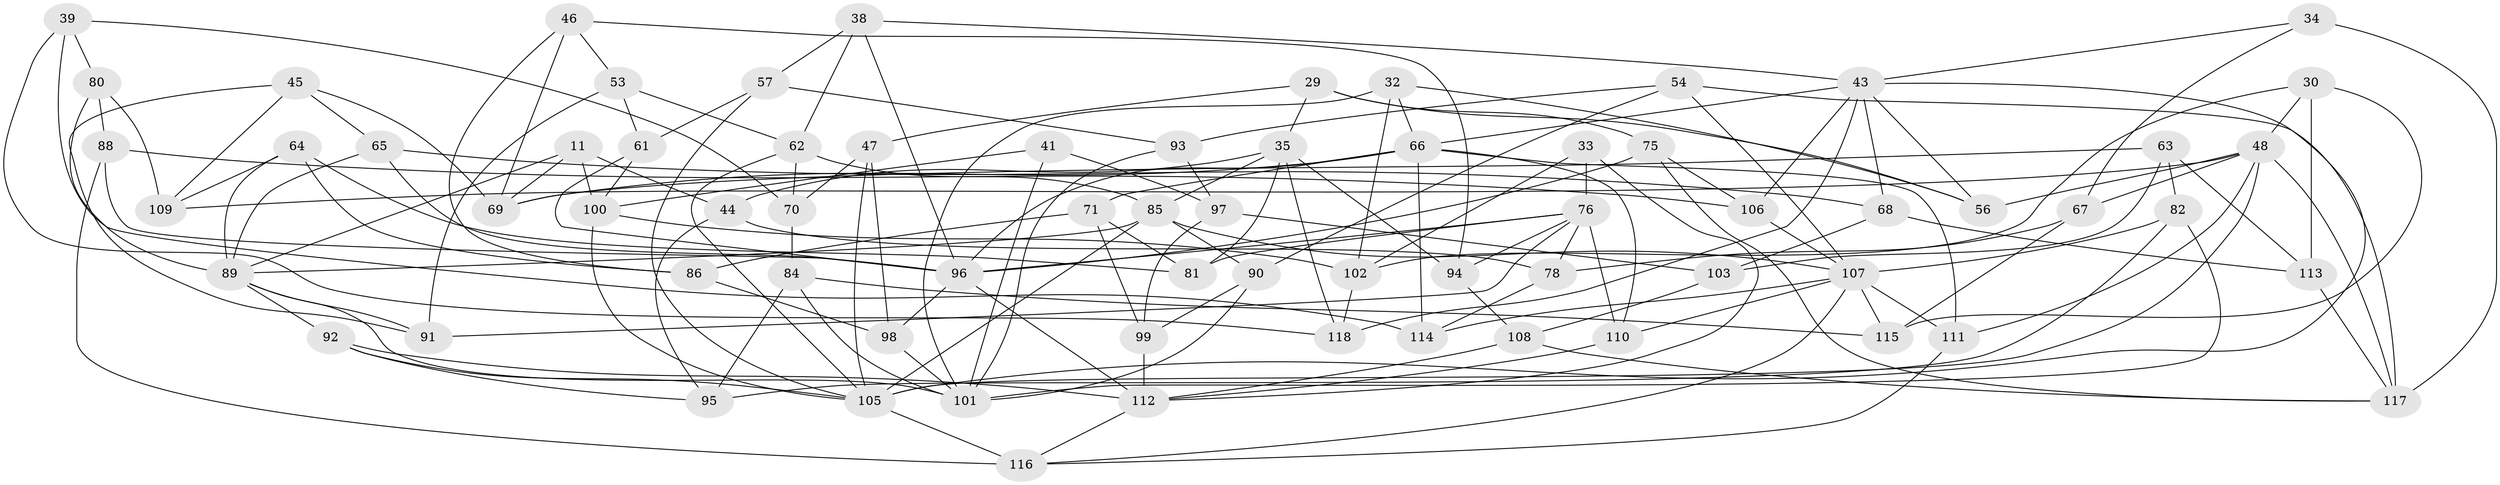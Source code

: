 // original degree distribution, {4: 1.0}
// Generated by graph-tools (version 1.1) at 2025/01/03/04/25 22:01:09]
// undirected, 70 vertices, 164 edges
graph export_dot {
graph [start="1"]
  node [color=gray90,style=filled];
  11 [super="+7"];
  29;
  30;
  32;
  33 [super="+15"];
  34;
  35 [super="+27"];
  38;
  39;
  41;
  43 [super="+16"];
  44;
  45;
  46;
  47;
  48 [super="+6+18"];
  53;
  54;
  56;
  57;
  61;
  62 [super="+26"];
  63;
  64;
  65 [super="+55"];
  66 [super="+52"];
  67;
  68;
  69 [super="+10"];
  70;
  71;
  75;
  76 [super="+73"];
  78;
  80;
  81;
  82;
  84;
  85 [super="+83"];
  86;
  88;
  89 [super="+23+37"];
  90;
  91;
  92;
  93;
  94 [super="+60"];
  95;
  96 [super="+12+87+79"];
  97 [super="+31"];
  98;
  99 [super="+22"];
  100 [super="+36"];
  101 [super="+4+77"];
  102 [super="+58"];
  103;
  105 [super="+25"];
  106;
  107 [super="+9+49"];
  108 [super="+19"];
  109;
  110 [super="+59"];
  111 [super="+50"];
  112 [super="+42+74"];
  113;
  114;
  115;
  116 [super="+104"];
  117 [super="+72"];
  118;
  11 -- 89;
  11 -- 100 [weight=2];
  11 -- 44;
  11 -- 69 [weight=2];
  29 -- 75;
  29 -- 47;
  29 -- 56;
  29 -- 35;
  30 -- 113;
  30 -- 102;
  30 -- 48;
  30 -- 115;
  32 -- 56;
  32 -- 101;
  32 -- 102;
  32 -- 66;
  33 -- 102 [weight=2];
  33 -- 76 [weight=3];
  33 -- 112;
  34 -- 117 [weight=2];
  34 -- 67;
  34 -- 43;
  35 -- 44;
  35 -- 118;
  35 -- 81;
  35 -- 85;
  35 -- 94;
  38 -- 57;
  38 -- 43;
  38 -- 96;
  38 -- 62;
  39 -- 114;
  39 -- 70;
  39 -- 80;
  39 -- 118;
  41 -- 97 [weight=2];
  41 -- 101;
  41 -- 100;
  43 -- 106;
  43 -- 66;
  43 -- 68;
  43 -- 118;
  43 -- 56;
  43 -- 105;
  44 -- 95;
  44 -- 78;
  45 -- 109;
  45 -- 91;
  45 -- 69;
  45 -- 65;
  46 -- 86;
  46 -- 53;
  46 -- 69;
  46 -- 94;
  47 -- 70;
  47 -- 98;
  47 -- 105;
  48 -- 111 [weight=2];
  48 -- 117;
  48 -- 56;
  48 -- 109;
  48 -- 105;
  48 -- 67;
  53 -- 61;
  53 -- 62;
  53 -- 91;
  54 -- 117;
  54 -- 93;
  54 -- 107;
  54 -- 90;
  57 -- 61;
  57 -- 93;
  57 -- 105;
  61 -- 100;
  61 -- 96;
  62 -- 70;
  62 -- 85 [weight=2];
  62 -- 105;
  63 -- 113;
  63 -- 103;
  63 -- 82;
  63 -- 69;
  64 -- 86;
  64 -- 109;
  64 -- 81;
  64 -- 89;
  65 -- 96 [weight=3];
  65 -- 68;
  65 -- 89;
  66 -- 111;
  66 -- 110;
  66 -- 96;
  66 -- 114;
  66 -- 69;
  66 -- 71;
  67 -- 78;
  67 -- 115;
  68 -- 113;
  68 -- 103;
  70 -- 84;
  71 -- 86;
  71 -- 81;
  71 -- 99;
  75 -- 106;
  75 -- 117;
  75 -- 96;
  76 -- 91;
  76 -- 96 [weight=3];
  76 -- 81;
  76 -- 94 [weight=2];
  76 -- 78;
  76 -- 110;
  78 -- 114;
  80 -- 88;
  80 -- 109;
  80 -- 89;
  82 -- 95;
  82 -- 101;
  82 -- 107;
  84 -- 115;
  84 -- 95;
  84 -- 101;
  85 -- 107 [weight=2];
  85 -- 105;
  85 -- 90;
  85 -- 89;
  86 -- 98;
  88 -- 106;
  88 -- 96;
  88 -- 116;
  89 -- 92;
  89 -- 91;
  89 -- 101;
  90 -- 99;
  90 -- 101;
  92 -- 95;
  92 -- 112;
  92 -- 105;
  93 -- 97;
  93 -- 101;
  94 -- 108 [weight=2];
  96 -- 98;
  96 -- 112 [weight=2];
  97 -- 103;
  97 -- 99 [weight=2];
  98 -- 101;
  99 -- 112 [weight=2];
  100 -- 102;
  100 -- 105;
  102 -- 118;
  103 -- 108;
  105 -- 116 [weight=2];
  106 -- 107;
  107 -- 110 [weight=2];
  107 -- 111 [weight=2];
  107 -- 114;
  107 -- 115;
  107 -- 116;
  108 -- 112;
  108 -- 117 [weight=2];
  110 -- 112 [weight=2];
  111 -- 116;
  112 -- 116;
  113 -- 117;
}
